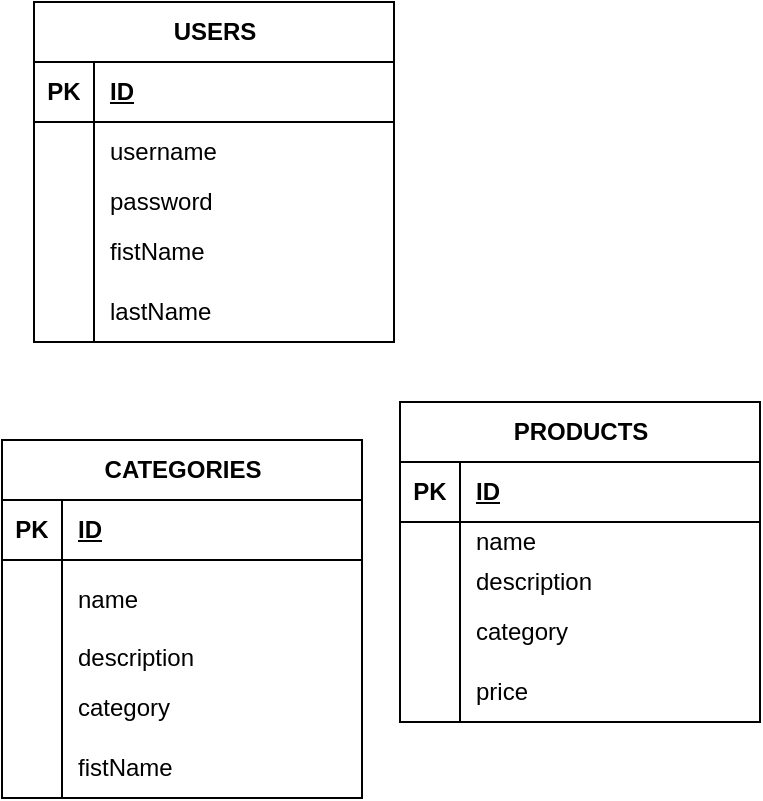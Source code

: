 <mxfile version="24.7.17">
  <diagram name="Data Base" id="pGHw5xZC6lRkcCFcEkP_">
    <mxGraphModel dx="583" dy="898" grid="0" gridSize="10" guides="1" tooltips="1" connect="1" arrows="1" fold="1" page="0" pageScale="1" pageWidth="827" pageHeight="1169" math="0" shadow="0">
      <root>
        <mxCell id="0" />
        <mxCell id="1" parent="0" />
        <mxCell id="z4vwpxAa-CouwRxt_Uyt-1" value="USERS" style="shape=table;startSize=30;container=1;collapsible=1;childLayout=tableLayout;fixedRows=1;rowLines=0;fontStyle=1;align=center;resizeLast=1;html=1;" vertex="1" parent="1">
          <mxGeometry x="237" y="169" width="180" height="170" as="geometry">
            <mxRectangle x="237" y="169" width="71" height="30" as="alternateBounds" />
          </mxGeometry>
        </mxCell>
        <mxCell id="z4vwpxAa-CouwRxt_Uyt-2" value="" style="shape=tableRow;horizontal=0;startSize=0;swimlaneHead=0;swimlaneBody=0;fillColor=none;collapsible=0;dropTarget=0;points=[[0,0.5],[1,0.5]];portConstraint=eastwest;top=0;left=0;right=0;bottom=1;" vertex="1" parent="z4vwpxAa-CouwRxt_Uyt-1">
          <mxGeometry y="30" width="180" height="30" as="geometry" />
        </mxCell>
        <mxCell id="z4vwpxAa-CouwRxt_Uyt-3" value="PK" style="shape=partialRectangle;connectable=0;fillColor=none;top=0;left=0;bottom=0;right=0;fontStyle=1;overflow=hidden;whiteSpace=wrap;html=1;" vertex="1" parent="z4vwpxAa-CouwRxt_Uyt-2">
          <mxGeometry width="30" height="30" as="geometry">
            <mxRectangle width="30" height="30" as="alternateBounds" />
          </mxGeometry>
        </mxCell>
        <mxCell id="z4vwpxAa-CouwRxt_Uyt-4" value="ID" style="shape=partialRectangle;connectable=0;fillColor=none;top=0;left=0;bottom=0;right=0;align=left;spacingLeft=6;fontStyle=5;overflow=hidden;whiteSpace=wrap;html=1;" vertex="1" parent="z4vwpxAa-CouwRxt_Uyt-2">
          <mxGeometry x="30" width="150" height="30" as="geometry">
            <mxRectangle width="150" height="30" as="alternateBounds" />
          </mxGeometry>
        </mxCell>
        <mxCell id="z4vwpxAa-CouwRxt_Uyt-5" value="" style="shape=tableRow;horizontal=0;startSize=0;swimlaneHead=0;swimlaneBody=0;fillColor=none;collapsible=0;dropTarget=0;points=[[0,0.5],[1,0.5]];portConstraint=eastwest;top=0;left=0;right=0;bottom=0;" vertex="1" parent="z4vwpxAa-CouwRxt_Uyt-1">
          <mxGeometry y="60" width="180" height="30" as="geometry" />
        </mxCell>
        <mxCell id="z4vwpxAa-CouwRxt_Uyt-6" value="" style="shape=partialRectangle;connectable=0;fillColor=none;top=0;left=0;bottom=0;right=0;editable=1;overflow=hidden;whiteSpace=wrap;html=1;" vertex="1" parent="z4vwpxAa-CouwRxt_Uyt-5">
          <mxGeometry width="30" height="30" as="geometry">
            <mxRectangle width="30" height="30" as="alternateBounds" />
          </mxGeometry>
        </mxCell>
        <mxCell id="z4vwpxAa-CouwRxt_Uyt-7" value="username" style="shape=partialRectangle;connectable=0;fillColor=none;top=0;left=0;bottom=0;right=0;align=left;spacingLeft=6;overflow=hidden;whiteSpace=wrap;html=1;" vertex="1" parent="z4vwpxAa-CouwRxt_Uyt-5">
          <mxGeometry x="30" width="150" height="30" as="geometry">
            <mxRectangle width="150" height="30" as="alternateBounds" />
          </mxGeometry>
        </mxCell>
        <mxCell id="z4vwpxAa-CouwRxt_Uyt-8" value="" style="shape=tableRow;horizontal=0;startSize=0;swimlaneHead=0;swimlaneBody=0;fillColor=none;collapsible=0;dropTarget=0;points=[[0,0.5],[1,0.5]];portConstraint=eastwest;top=0;left=0;right=0;bottom=0;" vertex="1" parent="z4vwpxAa-CouwRxt_Uyt-1">
          <mxGeometry y="90" width="180" height="20" as="geometry" />
        </mxCell>
        <mxCell id="z4vwpxAa-CouwRxt_Uyt-9" value="" style="shape=partialRectangle;connectable=0;fillColor=none;top=0;left=0;bottom=0;right=0;editable=1;overflow=hidden;whiteSpace=wrap;html=1;" vertex="1" parent="z4vwpxAa-CouwRxt_Uyt-8">
          <mxGeometry width="30" height="20" as="geometry">
            <mxRectangle width="30" height="20" as="alternateBounds" />
          </mxGeometry>
        </mxCell>
        <mxCell id="z4vwpxAa-CouwRxt_Uyt-10" value="password" style="shape=partialRectangle;connectable=0;fillColor=none;top=0;left=0;bottom=0;right=0;align=left;spacingLeft=6;overflow=hidden;whiteSpace=wrap;html=1;" vertex="1" parent="z4vwpxAa-CouwRxt_Uyt-8">
          <mxGeometry x="30" width="150" height="20" as="geometry">
            <mxRectangle width="150" height="20" as="alternateBounds" />
          </mxGeometry>
        </mxCell>
        <mxCell id="z4vwpxAa-CouwRxt_Uyt-14" value="" style="shape=tableRow;horizontal=0;startSize=0;swimlaneHead=0;swimlaneBody=0;fillColor=none;collapsible=0;dropTarget=0;points=[[0,0.5],[1,0.5]];portConstraint=eastwest;top=0;left=0;right=0;bottom=0;" vertex="1" parent="z4vwpxAa-CouwRxt_Uyt-1">
          <mxGeometry y="110" width="180" height="30" as="geometry" />
        </mxCell>
        <mxCell id="z4vwpxAa-CouwRxt_Uyt-15" value="" style="shape=partialRectangle;connectable=0;fillColor=none;top=0;left=0;bottom=0;right=0;editable=1;overflow=hidden;whiteSpace=wrap;html=1;" vertex="1" parent="z4vwpxAa-CouwRxt_Uyt-14">
          <mxGeometry width="30" height="30" as="geometry">
            <mxRectangle width="30" height="30" as="alternateBounds" />
          </mxGeometry>
        </mxCell>
        <mxCell id="z4vwpxAa-CouwRxt_Uyt-16" value="fistName" style="shape=partialRectangle;connectable=0;fillColor=none;top=0;left=0;bottom=0;right=0;align=left;spacingLeft=6;overflow=hidden;whiteSpace=wrap;html=1;" vertex="1" parent="z4vwpxAa-CouwRxt_Uyt-14">
          <mxGeometry x="30" width="150" height="30" as="geometry">
            <mxRectangle width="150" height="30" as="alternateBounds" />
          </mxGeometry>
        </mxCell>
        <mxCell id="z4vwpxAa-CouwRxt_Uyt-11" value="" style="shape=tableRow;horizontal=0;startSize=0;swimlaneHead=0;swimlaneBody=0;fillColor=none;collapsible=0;dropTarget=0;points=[[0,0.5],[1,0.5]];portConstraint=eastwest;top=0;left=0;right=0;bottom=0;" vertex="1" parent="z4vwpxAa-CouwRxt_Uyt-1">
          <mxGeometry y="140" width="180" height="30" as="geometry" />
        </mxCell>
        <mxCell id="z4vwpxAa-CouwRxt_Uyt-12" value="" style="shape=partialRectangle;connectable=0;fillColor=none;top=0;left=0;bottom=0;right=0;editable=1;overflow=hidden;whiteSpace=wrap;html=1;" vertex="1" parent="z4vwpxAa-CouwRxt_Uyt-11">
          <mxGeometry width="30" height="30" as="geometry">
            <mxRectangle width="30" height="30" as="alternateBounds" />
          </mxGeometry>
        </mxCell>
        <mxCell id="z4vwpxAa-CouwRxt_Uyt-13" value="lastName" style="shape=partialRectangle;connectable=0;fillColor=none;top=0;left=0;bottom=0;right=0;align=left;spacingLeft=6;overflow=hidden;whiteSpace=wrap;html=1;" vertex="1" parent="z4vwpxAa-CouwRxt_Uyt-11">
          <mxGeometry x="30" width="150" height="30" as="geometry">
            <mxRectangle width="150" height="30" as="alternateBounds" />
          </mxGeometry>
        </mxCell>
        <mxCell id="z4vwpxAa-CouwRxt_Uyt-49" value="PRODUCTS" style="shape=table;startSize=30;container=1;collapsible=1;childLayout=tableLayout;fixedRows=1;rowLines=0;fontStyle=1;align=center;resizeLast=1;html=1;" vertex="1" parent="1">
          <mxGeometry x="420" y="369" width="180" height="160" as="geometry">
            <mxRectangle x="237" y="169" width="71" height="30" as="alternateBounds" />
          </mxGeometry>
        </mxCell>
        <mxCell id="z4vwpxAa-CouwRxt_Uyt-50" value="" style="shape=tableRow;horizontal=0;startSize=0;swimlaneHead=0;swimlaneBody=0;fillColor=none;collapsible=0;dropTarget=0;points=[[0,0.5],[1,0.5]];portConstraint=eastwest;top=0;left=0;right=0;bottom=1;" vertex="1" parent="z4vwpxAa-CouwRxt_Uyt-49">
          <mxGeometry y="30" width="180" height="30" as="geometry" />
        </mxCell>
        <mxCell id="z4vwpxAa-CouwRxt_Uyt-51" value="PK" style="shape=partialRectangle;connectable=0;fillColor=none;top=0;left=0;bottom=0;right=0;fontStyle=1;overflow=hidden;whiteSpace=wrap;html=1;" vertex="1" parent="z4vwpxAa-CouwRxt_Uyt-50">
          <mxGeometry width="30" height="30" as="geometry">
            <mxRectangle width="30" height="30" as="alternateBounds" />
          </mxGeometry>
        </mxCell>
        <mxCell id="z4vwpxAa-CouwRxt_Uyt-52" value="ID" style="shape=partialRectangle;connectable=0;fillColor=none;top=0;left=0;bottom=0;right=0;align=left;spacingLeft=6;fontStyle=5;overflow=hidden;whiteSpace=wrap;html=1;" vertex="1" parent="z4vwpxAa-CouwRxt_Uyt-50">
          <mxGeometry x="30" width="150" height="30" as="geometry">
            <mxRectangle width="150" height="30" as="alternateBounds" />
          </mxGeometry>
        </mxCell>
        <mxCell id="z4vwpxAa-CouwRxt_Uyt-53" value="" style="shape=tableRow;horizontal=0;startSize=0;swimlaneHead=0;swimlaneBody=0;fillColor=none;collapsible=0;dropTarget=0;points=[[0,0.5],[1,0.5]];portConstraint=eastwest;top=0;left=0;right=0;bottom=0;" vertex="1" parent="z4vwpxAa-CouwRxt_Uyt-49">
          <mxGeometry y="60" width="180" height="20" as="geometry" />
        </mxCell>
        <mxCell id="z4vwpxAa-CouwRxt_Uyt-54" value="" style="shape=partialRectangle;connectable=0;fillColor=none;top=0;left=0;bottom=0;right=0;editable=1;overflow=hidden;whiteSpace=wrap;html=1;" vertex="1" parent="z4vwpxAa-CouwRxt_Uyt-53">
          <mxGeometry width="30" height="20" as="geometry">
            <mxRectangle width="30" height="20" as="alternateBounds" />
          </mxGeometry>
        </mxCell>
        <mxCell id="z4vwpxAa-CouwRxt_Uyt-55" value="name" style="shape=partialRectangle;connectable=0;fillColor=none;top=0;left=0;bottom=0;right=0;align=left;spacingLeft=6;overflow=hidden;whiteSpace=wrap;html=1;" vertex="1" parent="z4vwpxAa-CouwRxt_Uyt-53">
          <mxGeometry x="30" width="150" height="20" as="geometry">
            <mxRectangle width="150" height="20" as="alternateBounds" />
          </mxGeometry>
        </mxCell>
        <mxCell id="z4vwpxAa-CouwRxt_Uyt-56" value="" style="shape=tableRow;horizontal=0;startSize=0;swimlaneHead=0;swimlaneBody=0;fillColor=none;collapsible=0;dropTarget=0;points=[[0,0.5],[1,0.5]];portConstraint=eastwest;top=0;left=0;right=0;bottom=0;" vertex="1" parent="z4vwpxAa-CouwRxt_Uyt-49">
          <mxGeometry y="80" width="180" height="20" as="geometry" />
        </mxCell>
        <mxCell id="z4vwpxAa-CouwRxt_Uyt-57" value="" style="shape=partialRectangle;connectable=0;fillColor=none;top=0;left=0;bottom=0;right=0;editable=1;overflow=hidden;whiteSpace=wrap;html=1;" vertex="1" parent="z4vwpxAa-CouwRxt_Uyt-56">
          <mxGeometry width="30" height="20" as="geometry">
            <mxRectangle width="30" height="20" as="alternateBounds" />
          </mxGeometry>
        </mxCell>
        <mxCell id="z4vwpxAa-CouwRxt_Uyt-58" value="description" style="shape=partialRectangle;connectable=0;fillColor=none;top=0;left=0;bottom=0;right=0;align=left;spacingLeft=6;overflow=hidden;whiteSpace=wrap;html=1;" vertex="1" parent="z4vwpxAa-CouwRxt_Uyt-56">
          <mxGeometry x="30" width="150" height="20" as="geometry">
            <mxRectangle width="150" height="20" as="alternateBounds" />
          </mxGeometry>
        </mxCell>
        <mxCell id="z4vwpxAa-CouwRxt_Uyt-59" value="" style="shape=tableRow;horizontal=0;startSize=0;swimlaneHead=0;swimlaneBody=0;fillColor=none;collapsible=0;dropTarget=0;points=[[0,0.5],[1,0.5]];portConstraint=eastwest;top=0;left=0;right=0;bottom=0;" vertex="1" parent="z4vwpxAa-CouwRxt_Uyt-49">
          <mxGeometry y="100" width="180" height="30" as="geometry" />
        </mxCell>
        <mxCell id="z4vwpxAa-CouwRxt_Uyt-60" value="" style="shape=partialRectangle;connectable=0;fillColor=none;top=0;left=0;bottom=0;right=0;editable=1;overflow=hidden;whiteSpace=wrap;html=1;" vertex="1" parent="z4vwpxAa-CouwRxt_Uyt-59">
          <mxGeometry width="30" height="30" as="geometry">
            <mxRectangle width="30" height="30" as="alternateBounds" />
          </mxGeometry>
        </mxCell>
        <mxCell id="z4vwpxAa-CouwRxt_Uyt-61" value="category" style="shape=partialRectangle;connectable=0;fillColor=none;top=0;left=0;bottom=0;right=0;align=left;spacingLeft=6;overflow=hidden;whiteSpace=wrap;html=1;" vertex="1" parent="z4vwpxAa-CouwRxt_Uyt-59">
          <mxGeometry x="30" width="150" height="30" as="geometry">
            <mxRectangle width="150" height="30" as="alternateBounds" />
          </mxGeometry>
        </mxCell>
        <mxCell id="z4vwpxAa-CouwRxt_Uyt-62" value="" style="shape=tableRow;horizontal=0;startSize=0;swimlaneHead=0;swimlaneBody=0;fillColor=none;collapsible=0;dropTarget=0;points=[[0,0.5],[1,0.5]];portConstraint=eastwest;top=0;left=0;right=0;bottom=0;" vertex="1" parent="z4vwpxAa-CouwRxt_Uyt-49">
          <mxGeometry y="130" width="180" height="30" as="geometry" />
        </mxCell>
        <mxCell id="z4vwpxAa-CouwRxt_Uyt-63" value="" style="shape=partialRectangle;connectable=0;fillColor=none;top=0;left=0;bottom=0;right=0;editable=1;overflow=hidden;whiteSpace=wrap;html=1;" vertex="1" parent="z4vwpxAa-CouwRxt_Uyt-62">
          <mxGeometry width="30" height="30" as="geometry">
            <mxRectangle width="30" height="30" as="alternateBounds" />
          </mxGeometry>
        </mxCell>
        <mxCell id="z4vwpxAa-CouwRxt_Uyt-64" value="price" style="shape=partialRectangle;connectable=0;fillColor=none;top=0;left=0;bottom=0;right=0;align=left;spacingLeft=6;overflow=hidden;whiteSpace=wrap;html=1;" vertex="1" parent="z4vwpxAa-CouwRxt_Uyt-62">
          <mxGeometry x="30" width="150" height="30" as="geometry">
            <mxRectangle width="150" height="30" as="alternateBounds" />
          </mxGeometry>
        </mxCell>
        <mxCell id="z4vwpxAa-CouwRxt_Uyt-65" value="CATEGORIES" style="shape=table;startSize=30;container=1;collapsible=1;childLayout=tableLayout;fixedRows=1;rowLines=0;fontStyle=1;align=center;resizeLast=1;html=1;" vertex="1" parent="1">
          <mxGeometry x="221" y="388" width="180" height="179" as="geometry">
            <mxRectangle x="237" y="169" width="71" height="30" as="alternateBounds" />
          </mxGeometry>
        </mxCell>
        <mxCell id="z4vwpxAa-CouwRxt_Uyt-66" value="" style="shape=tableRow;horizontal=0;startSize=0;swimlaneHead=0;swimlaneBody=0;fillColor=none;collapsible=0;dropTarget=0;points=[[0,0.5],[1,0.5]];portConstraint=eastwest;top=0;left=0;right=0;bottom=1;" vertex="1" parent="z4vwpxAa-CouwRxt_Uyt-65">
          <mxGeometry y="30" width="180" height="30" as="geometry" />
        </mxCell>
        <mxCell id="z4vwpxAa-CouwRxt_Uyt-67" value="PK" style="shape=partialRectangle;connectable=0;fillColor=none;top=0;left=0;bottom=0;right=0;fontStyle=1;overflow=hidden;whiteSpace=wrap;html=1;" vertex="1" parent="z4vwpxAa-CouwRxt_Uyt-66">
          <mxGeometry width="30" height="30" as="geometry">
            <mxRectangle width="30" height="30" as="alternateBounds" />
          </mxGeometry>
        </mxCell>
        <mxCell id="z4vwpxAa-CouwRxt_Uyt-68" value="ID" style="shape=partialRectangle;connectable=0;fillColor=none;top=0;left=0;bottom=0;right=0;align=left;spacingLeft=6;fontStyle=5;overflow=hidden;whiteSpace=wrap;html=1;" vertex="1" parent="z4vwpxAa-CouwRxt_Uyt-66">
          <mxGeometry x="30" width="150" height="30" as="geometry">
            <mxRectangle width="150" height="30" as="alternateBounds" />
          </mxGeometry>
        </mxCell>
        <mxCell id="z4vwpxAa-CouwRxt_Uyt-69" value="" style="shape=tableRow;horizontal=0;startSize=0;swimlaneHead=0;swimlaneBody=0;fillColor=none;collapsible=0;dropTarget=0;points=[[0,0.5],[1,0.5]];portConstraint=eastwest;top=0;left=0;right=0;bottom=0;" vertex="1" parent="z4vwpxAa-CouwRxt_Uyt-65">
          <mxGeometry y="60" width="180" height="39" as="geometry" />
        </mxCell>
        <mxCell id="z4vwpxAa-CouwRxt_Uyt-70" value="" style="shape=partialRectangle;connectable=0;fillColor=none;top=0;left=0;bottom=0;right=0;editable=1;overflow=hidden;whiteSpace=wrap;html=1;" vertex="1" parent="z4vwpxAa-CouwRxt_Uyt-69">
          <mxGeometry width="30" height="39" as="geometry">
            <mxRectangle width="30" height="39" as="alternateBounds" />
          </mxGeometry>
        </mxCell>
        <mxCell id="z4vwpxAa-CouwRxt_Uyt-71" value="name" style="shape=partialRectangle;connectable=0;fillColor=none;top=0;left=0;bottom=0;right=0;align=left;spacingLeft=6;overflow=hidden;whiteSpace=wrap;html=1;" vertex="1" parent="z4vwpxAa-CouwRxt_Uyt-69">
          <mxGeometry x="30" width="150" height="39" as="geometry">
            <mxRectangle width="150" height="39" as="alternateBounds" />
          </mxGeometry>
        </mxCell>
        <mxCell id="z4vwpxAa-CouwRxt_Uyt-72" value="" style="shape=tableRow;horizontal=0;startSize=0;swimlaneHead=0;swimlaneBody=0;fillColor=none;collapsible=0;dropTarget=0;points=[[0,0.5],[1,0.5]];portConstraint=eastwest;top=0;left=0;right=0;bottom=0;" vertex="1" parent="z4vwpxAa-CouwRxt_Uyt-65">
          <mxGeometry y="99" width="180" height="20" as="geometry" />
        </mxCell>
        <mxCell id="z4vwpxAa-CouwRxt_Uyt-73" value="" style="shape=partialRectangle;connectable=0;fillColor=none;top=0;left=0;bottom=0;right=0;editable=1;overflow=hidden;whiteSpace=wrap;html=1;" vertex="1" parent="z4vwpxAa-CouwRxt_Uyt-72">
          <mxGeometry width="30" height="20" as="geometry">
            <mxRectangle width="30" height="20" as="alternateBounds" />
          </mxGeometry>
        </mxCell>
        <mxCell id="z4vwpxAa-CouwRxt_Uyt-74" value="description" style="shape=partialRectangle;connectable=0;fillColor=none;top=0;left=0;bottom=0;right=0;align=left;spacingLeft=6;overflow=hidden;whiteSpace=wrap;html=1;" vertex="1" parent="z4vwpxAa-CouwRxt_Uyt-72">
          <mxGeometry x="30" width="150" height="20" as="geometry">
            <mxRectangle width="150" height="20" as="alternateBounds" />
          </mxGeometry>
        </mxCell>
        <mxCell id="z4vwpxAa-CouwRxt_Uyt-75" value="" style="shape=tableRow;horizontal=0;startSize=0;swimlaneHead=0;swimlaneBody=0;fillColor=none;collapsible=0;dropTarget=0;points=[[0,0.5],[1,0.5]];portConstraint=eastwest;top=0;left=0;right=0;bottom=0;" vertex="1" parent="z4vwpxAa-CouwRxt_Uyt-65">
          <mxGeometry y="119" width="180" height="30" as="geometry" />
        </mxCell>
        <mxCell id="z4vwpxAa-CouwRxt_Uyt-76" value="" style="shape=partialRectangle;connectable=0;fillColor=none;top=0;left=0;bottom=0;right=0;editable=1;overflow=hidden;whiteSpace=wrap;html=1;" vertex="1" parent="z4vwpxAa-CouwRxt_Uyt-75">
          <mxGeometry width="30" height="30" as="geometry">
            <mxRectangle width="30" height="30" as="alternateBounds" />
          </mxGeometry>
        </mxCell>
        <mxCell id="z4vwpxAa-CouwRxt_Uyt-77" value="category" style="shape=partialRectangle;connectable=0;fillColor=none;top=0;left=0;bottom=0;right=0;align=left;spacingLeft=6;overflow=hidden;whiteSpace=wrap;html=1;" vertex="1" parent="z4vwpxAa-CouwRxt_Uyt-75">
          <mxGeometry x="30" width="150" height="30" as="geometry">
            <mxRectangle width="150" height="30" as="alternateBounds" />
          </mxGeometry>
        </mxCell>
        <mxCell id="z4vwpxAa-CouwRxt_Uyt-78" value="" style="shape=tableRow;horizontal=0;startSize=0;swimlaneHead=0;swimlaneBody=0;fillColor=none;collapsible=0;dropTarget=0;points=[[0,0.5],[1,0.5]];portConstraint=eastwest;top=0;left=0;right=0;bottom=0;" vertex="1" parent="z4vwpxAa-CouwRxt_Uyt-65">
          <mxGeometry y="149" width="180" height="30" as="geometry" />
        </mxCell>
        <mxCell id="z4vwpxAa-CouwRxt_Uyt-79" value="" style="shape=partialRectangle;connectable=0;fillColor=none;top=0;left=0;bottom=0;right=0;editable=1;overflow=hidden;whiteSpace=wrap;html=1;" vertex="1" parent="z4vwpxAa-CouwRxt_Uyt-78">
          <mxGeometry width="30" height="30" as="geometry">
            <mxRectangle width="30" height="30" as="alternateBounds" />
          </mxGeometry>
        </mxCell>
        <mxCell id="z4vwpxAa-CouwRxt_Uyt-80" value="fistName" style="shape=partialRectangle;connectable=0;fillColor=none;top=0;left=0;bottom=0;right=0;align=left;spacingLeft=6;overflow=hidden;whiteSpace=wrap;html=1;" vertex="1" parent="z4vwpxAa-CouwRxt_Uyt-78">
          <mxGeometry x="30" width="150" height="30" as="geometry">
            <mxRectangle width="150" height="30" as="alternateBounds" />
          </mxGeometry>
        </mxCell>
      </root>
    </mxGraphModel>
  </diagram>
</mxfile>
